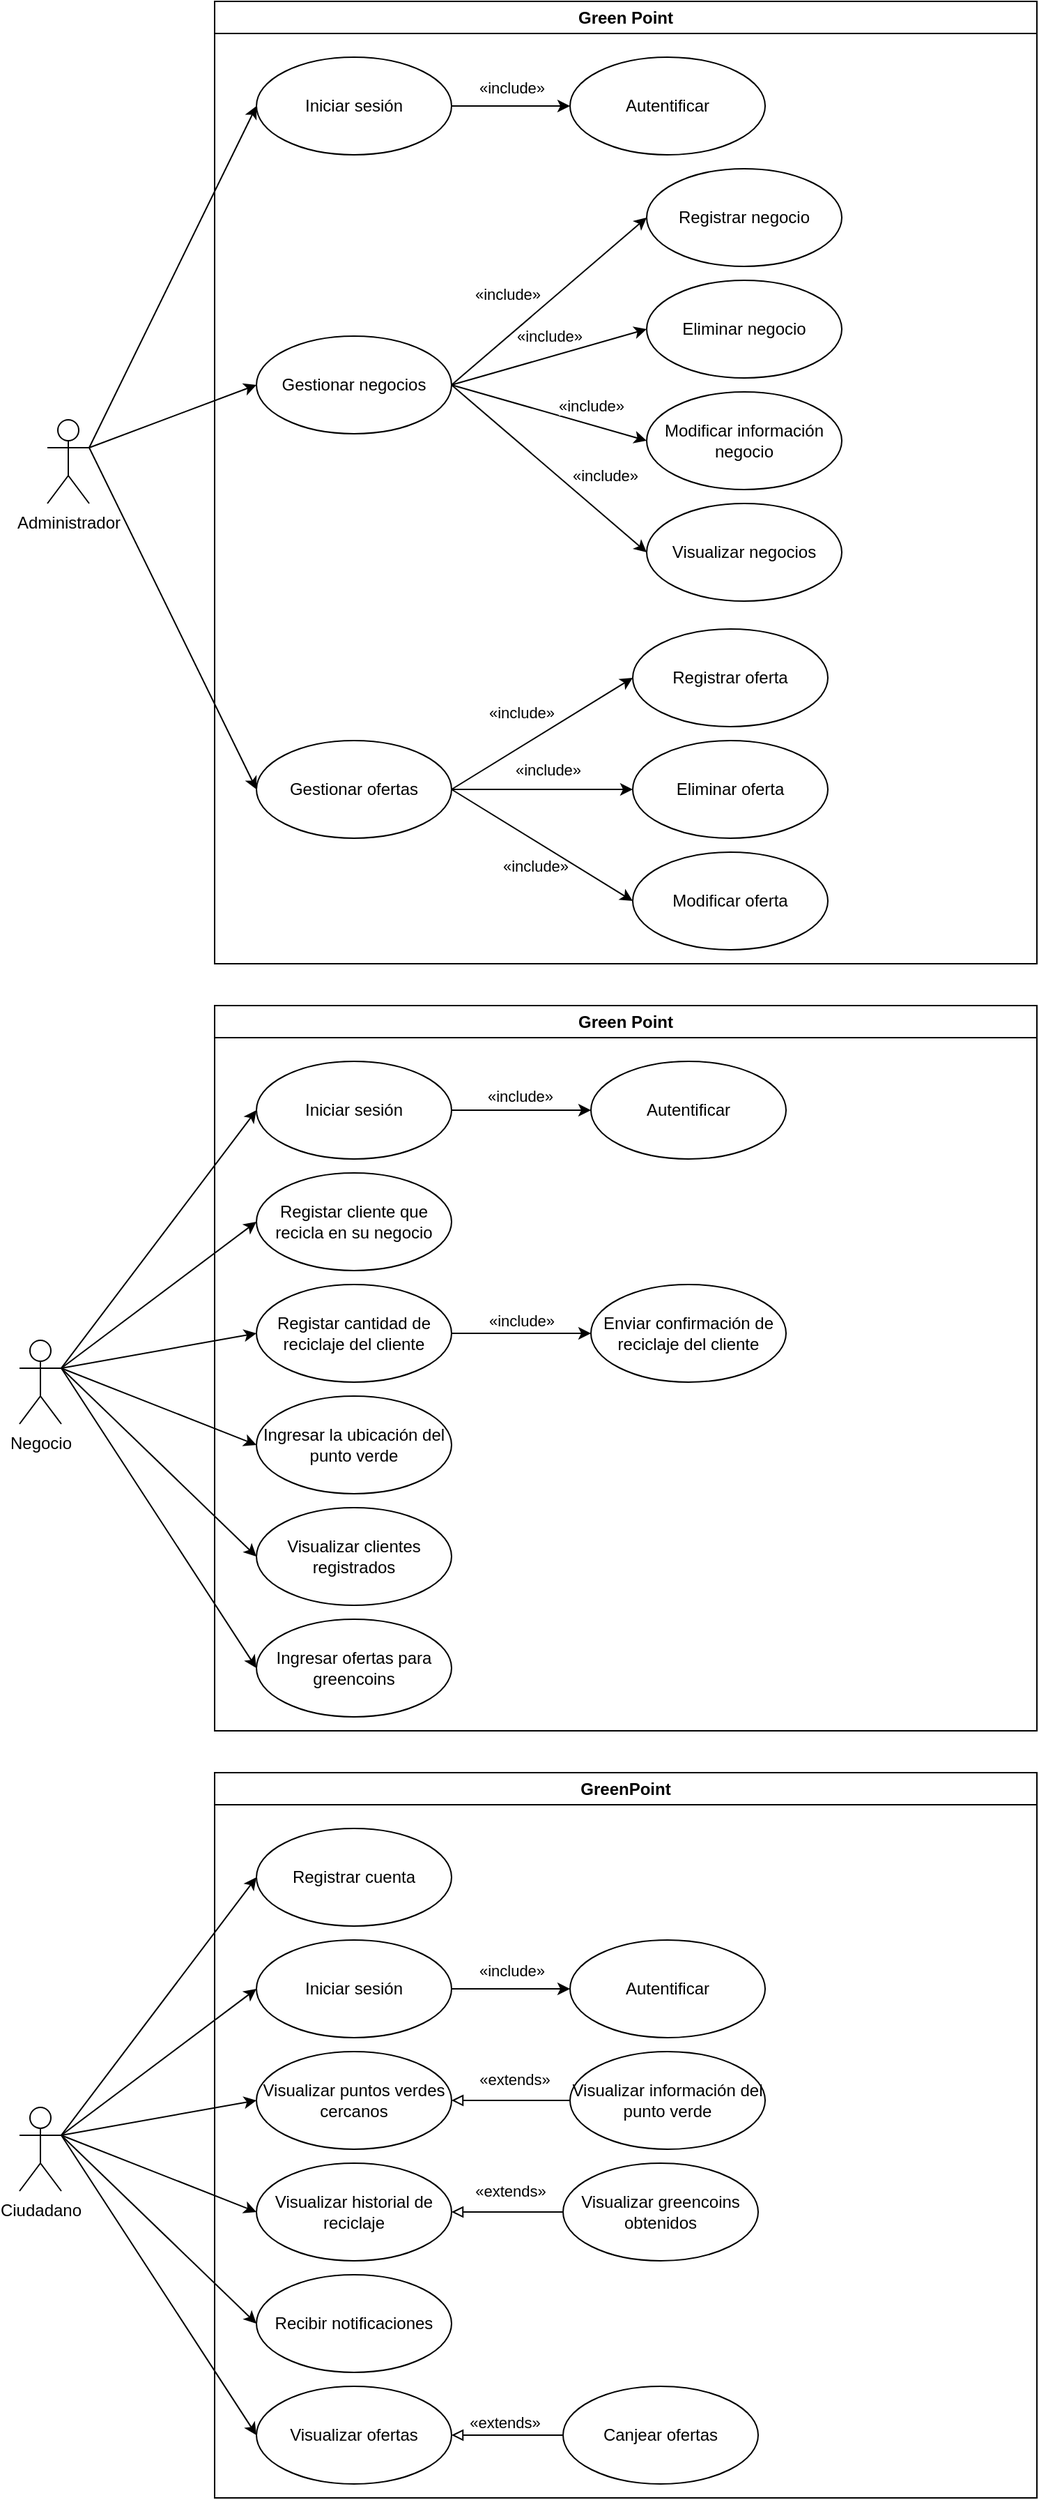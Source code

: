 <mxfile version="24.4.0" type="device">
  <diagram name="Página-1" id="bv2PWhdMY495QyxUX6iD">
    <mxGraphModel dx="1219" dy="713" grid="1" gridSize="10" guides="1" tooltips="1" connect="1" arrows="1" fold="1" page="1" pageScale="1" pageWidth="1654" pageHeight="2336" math="0" shadow="0">
      <root>
        <mxCell id="0" />
        <mxCell id="1" parent="0" />
        <mxCell id="gJbxYdYzpoIjI85zEcFn-1" value="Green Point" style="swimlane;whiteSpace=wrap;html=1;" parent="1" vertex="1">
          <mxGeometry x="260" y="40" width="590" height="690" as="geometry" />
        </mxCell>
        <mxCell id="T2kHPiVaMWIyzHQ4PCmO-20" value="Eliminar negocio" style="ellipse;whiteSpace=wrap;html=1;" vertex="1" parent="gJbxYdYzpoIjI85zEcFn-1">
          <mxGeometry x="310" y="200" width="140" height="70" as="geometry" />
        </mxCell>
        <mxCell id="T2kHPiVaMWIyzHQ4PCmO-19" value="Registrar negocio" style="ellipse;whiteSpace=wrap;html=1;" vertex="1" parent="gJbxYdYzpoIjI85zEcFn-1">
          <mxGeometry x="310" y="120" width="140" height="70" as="geometry" />
        </mxCell>
        <mxCell id="T2kHPiVaMWIyzHQ4PCmO-58" value="Modificar información negocio" style="ellipse;whiteSpace=wrap;html=1;" vertex="1" parent="gJbxYdYzpoIjI85zEcFn-1">
          <mxGeometry x="310" y="280" width="140" height="70" as="geometry" />
        </mxCell>
        <mxCell id="T2kHPiVaMWIyzHQ4PCmO-59" value="Visualizar negocios" style="ellipse;whiteSpace=wrap;html=1;" vertex="1" parent="gJbxYdYzpoIjI85zEcFn-1">
          <mxGeometry x="310" y="360" width="140" height="70" as="geometry" />
        </mxCell>
        <mxCell id="T2kHPiVaMWIyzHQ4PCmO-62" value="Gestionar negocios" style="ellipse;whiteSpace=wrap;html=1;" vertex="1" parent="gJbxYdYzpoIjI85zEcFn-1">
          <mxGeometry x="30" y="240" width="140" height="70" as="geometry" />
        </mxCell>
        <mxCell id="T2kHPiVaMWIyzHQ4PCmO-61" value="&lt;span style=&quot;color: rgb(0, 0, 0); font-family: Helvetica; font-size: 11px; font-style: normal; font-variant-ligatures: normal; font-variant-caps: normal; font-weight: 400; letter-spacing: normal; orphans: 2; text-align: center; text-indent: 0px; text-transform: none; widows: 2; word-spacing: 0px; -webkit-text-stroke-width: 0px; white-space: nowrap; background-color: rgb(255, 255, 255); text-decoration-thickness: initial; text-decoration-style: initial; text-decoration-color: initial; display: inline !important; float: none;&quot;&gt;«include»&lt;/span&gt;" style="rounded=0;orthogonalLoop=1;jettySize=auto;html=1;exitX=1;exitY=0.5;exitDx=0;exitDy=0;entryX=0;entryY=0.5;entryDx=0;entryDy=0;" edge="1" parent="gJbxYdYzpoIjI85zEcFn-1" source="T2kHPiVaMWIyzHQ4PCmO-62" target="T2kHPiVaMWIyzHQ4PCmO-59">
          <mxGeometry x="0.365" y="22" relative="1" as="geometry">
            <mxPoint as="offset" />
          </mxGeometry>
        </mxCell>
        <mxCell id="T2kHPiVaMWIyzHQ4PCmO-60" value="&lt;span style=&quot;color: rgb(0, 0, 0); font-family: Helvetica; font-size: 11px; font-style: normal; font-variant-ligatures: normal; font-variant-caps: normal; font-weight: 400; letter-spacing: normal; orphans: 2; text-align: center; text-indent: 0px; text-transform: none; widows: 2; word-spacing: 0px; -webkit-text-stroke-width: 0px; white-space: nowrap; background-color: rgb(255, 255, 255); text-decoration-thickness: initial; text-decoration-style: initial; text-decoration-color: initial; display: inline !important; float: none;&quot;&gt;«include»&lt;/span&gt;" style="rounded=0;orthogonalLoop=1;jettySize=auto;html=1;exitX=1;exitY=0.5;exitDx=0;exitDy=0;entryX=0;entryY=0.5;entryDx=0;entryDy=0;" edge="1" parent="gJbxYdYzpoIjI85zEcFn-1" source="T2kHPiVaMWIyzHQ4PCmO-62" target="T2kHPiVaMWIyzHQ4PCmO-58">
          <mxGeometry x="0.377" y="13" relative="1" as="geometry">
            <mxPoint as="offset" />
          </mxGeometry>
        </mxCell>
        <mxCell id="T2kHPiVaMWIyzHQ4PCmO-4" value="&lt;span style=&quot;color: rgb(0, 0, 0); font-family: Helvetica; font-size: 11px; font-style: normal; font-variant-ligatures: normal; font-variant-caps: normal; font-weight: 400; letter-spacing: normal; orphans: 2; text-align: center; text-indent: 0px; text-transform: none; widows: 2; word-spacing: 0px; -webkit-text-stroke-width: 0px; white-space: nowrap; background-color: rgb(255, 255, 255); text-decoration-thickness: initial; text-decoration-style: initial; text-decoration-color: initial; display: inline !important; float: none;&quot;&gt;«include»&lt;/span&gt;" style="rounded=0;orthogonalLoop=1;jettySize=auto;html=1;exitX=1;exitY=0.5;exitDx=0;exitDy=0;entryX=0;entryY=0.5;entryDx=0;entryDy=0;" edge="1" parent="gJbxYdYzpoIjI85zEcFn-1" source="T2kHPiVaMWIyzHQ4PCmO-62" target="T2kHPiVaMWIyzHQ4PCmO-20">
          <mxGeometry x="0.057" y="14" relative="1" as="geometry">
            <mxPoint x="160" y="340" as="targetPoint" />
            <mxPoint as="offset" />
          </mxGeometry>
        </mxCell>
        <mxCell id="T2kHPiVaMWIyzHQ4PCmO-3" value="&lt;span style=&quot;color: rgb(0, 0, 0); font-family: Helvetica; font-size: 11px; font-style: normal; font-variant-ligatures: normal; font-variant-caps: normal; font-weight: 400; letter-spacing: normal; orphans: 2; text-align: center; text-indent: 0px; text-transform: none; widows: 2; word-spacing: 0px; -webkit-text-stroke-width: 0px; white-space: nowrap; background-color: rgb(255, 255, 255); text-decoration-thickness: initial; text-decoration-style: initial; text-decoration-color: initial; display: inline !important; float: none;&quot;&gt;«include»&lt;/span&gt;" style="rounded=0;orthogonalLoop=1;jettySize=auto;html=1;exitX=1;exitY=0.5;exitDx=0;exitDy=0;entryX=0;entryY=0.5;entryDx=0;entryDy=0;" edge="1" parent="gJbxYdYzpoIjI85zEcFn-1" source="T2kHPiVaMWIyzHQ4PCmO-62" target="T2kHPiVaMWIyzHQ4PCmO-19">
          <mxGeometry x="-0.212" y="23" relative="1" as="geometry">
            <mxPoint as="offset" />
          </mxGeometry>
        </mxCell>
        <mxCell id="T2kHPiVaMWIyzHQ4PCmO-89" value="Eliminar oferta" style="ellipse;whiteSpace=wrap;html=1;" vertex="1" parent="gJbxYdYzpoIjI85zEcFn-1">
          <mxGeometry x="300" y="530" width="140" height="70" as="geometry" />
        </mxCell>
        <mxCell id="T2kHPiVaMWIyzHQ4PCmO-90" value="Registrar oferta" style="ellipse;whiteSpace=wrap;html=1;" vertex="1" parent="gJbxYdYzpoIjI85zEcFn-1">
          <mxGeometry x="300" y="450" width="140" height="70" as="geometry" />
        </mxCell>
        <mxCell id="T2kHPiVaMWIyzHQ4PCmO-91" value="Modificar oferta" style="ellipse;whiteSpace=wrap;html=1;" vertex="1" parent="gJbxYdYzpoIjI85zEcFn-1">
          <mxGeometry x="300" y="610" width="140" height="70" as="geometry" />
        </mxCell>
        <mxCell id="T2kHPiVaMWIyzHQ4PCmO-93" value="Gestionar ofertas" style="ellipse;whiteSpace=wrap;html=1;" vertex="1" parent="gJbxYdYzpoIjI85zEcFn-1">
          <mxGeometry x="30" y="530" width="140" height="70" as="geometry" />
        </mxCell>
        <mxCell id="T2kHPiVaMWIyzHQ4PCmO-95" value="&lt;span style=&quot;color: rgb(0, 0, 0); font-family: Helvetica; font-size: 11px; font-style: normal; font-variant-ligatures: normal; font-variant-caps: normal; font-weight: 400; letter-spacing: normal; orphans: 2; text-align: center; text-indent: 0px; text-transform: none; widows: 2; word-spacing: 0px; -webkit-text-stroke-width: 0px; white-space: nowrap; text-decoration-thickness: initial; text-decoration-style: initial; text-decoration-color: initial; float: none; display: inline !important;&quot;&gt;«include»&lt;/span&gt;" style="rounded=0;orthogonalLoop=1;jettySize=auto;html=1;exitX=1;exitY=0.5;exitDx=0;exitDy=0;entryX=0;entryY=0.5;entryDx=0;entryDy=0;labelBackgroundColor=none;" edge="1" parent="gJbxYdYzpoIjI85zEcFn-1" source="T2kHPiVaMWIyzHQ4PCmO-93" target="T2kHPiVaMWIyzHQ4PCmO-91">
          <mxGeometry x="0.047" y="-15" relative="1" as="geometry">
            <mxPoint as="offset" />
          </mxGeometry>
        </mxCell>
        <mxCell id="T2kHPiVaMWIyzHQ4PCmO-96" value="&lt;span style=&quot;color: rgb(0, 0, 0); font-family: Helvetica; font-size: 11px; font-style: normal; font-variant-ligatures: normal; font-variant-caps: normal; font-weight: 400; letter-spacing: normal; orphans: 2; text-align: center; text-indent: 0px; text-transform: none; widows: 2; word-spacing: 0px; -webkit-text-stroke-width: 0px; white-space: nowrap; background-color: rgb(255, 255, 255); text-decoration-thickness: initial; text-decoration-style: initial; text-decoration-color: initial; display: inline !important; float: none;&quot;&gt;«include»&lt;/span&gt;" style="rounded=0;orthogonalLoop=1;jettySize=auto;html=1;exitX=1;exitY=0.5;exitDx=0;exitDy=0;entryX=0;entryY=0.5;entryDx=0;entryDy=0;" edge="1" parent="gJbxYdYzpoIjI85zEcFn-1" source="T2kHPiVaMWIyzHQ4PCmO-93" target="T2kHPiVaMWIyzHQ4PCmO-89">
          <mxGeometry x="0.057" y="14" relative="1" as="geometry">
            <mxPoint x="150" y="670" as="targetPoint" />
            <mxPoint as="offset" />
          </mxGeometry>
        </mxCell>
        <mxCell id="T2kHPiVaMWIyzHQ4PCmO-97" value="&lt;span style=&quot;color: rgb(0, 0, 0); font-family: Helvetica; font-size: 11px; font-style: normal; font-variant-ligatures: normal; font-variant-caps: normal; font-weight: 400; letter-spacing: normal; orphans: 2; text-align: center; text-indent: 0px; text-transform: none; widows: 2; word-spacing: 0px; -webkit-text-stroke-width: 0px; white-space: nowrap; background-color: rgb(255, 255, 255); text-decoration-thickness: initial; text-decoration-style: initial; text-decoration-color: initial; display: inline !important; float: none;&quot;&gt;«include»&lt;/span&gt;" style="rounded=0;orthogonalLoop=1;jettySize=auto;html=1;exitX=1;exitY=0.5;exitDx=0;exitDy=0;entryX=0;entryY=0.5;entryDx=0;entryDy=0;" edge="1" parent="gJbxYdYzpoIjI85zEcFn-1" source="T2kHPiVaMWIyzHQ4PCmO-93" target="T2kHPiVaMWIyzHQ4PCmO-90">
          <mxGeometry x="-0.064" y="21" relative="1" as="geometry">
            <mxPoint as="offset" />
          </mxGeometry>
        </mxCell>
        <mxCell id="T2kHPiVaMWIyzHQ4PCmO-99" value="Iniciar sesión" style="ellipse;whiteSpace=wrap;html=1;" vertex="1" parent="gJbxYdYzpoIjI85zEcFn-1">
          <mxGeometry x="30" y="40" width="140" height="70" as="geometry" />
        </mxCell>
        <mxCell id="T2kHPiVaMWIyzHQ4PCmO-101" value="" style="rounded=0;orthogonalLoop=1;jettySize=auto;html=1;" edge="1" parent="gJbxYdYzpoIjI85zEcFn-1" source="T2kHPiVaMWIyzHQ4PCmO-99" target="T2kHPiVaMWIyzHQ4PCmO-100">
          <mxGeometry relative="1" as="geometry" />
        </mxCell>
        <mxCell id="T2kHPiVaMWIyzHQ4PCmO-102" value="«include»" style="edgeLabel;html=1;align=center;verticalAlign=middle;resizable=0;points=[];" vertex="1" connectable="0" parent="T2kHPiVaMWIyzHQ4PCmO-101">
          <mxGeometry x="-0.005" y="-1" relative="1" as="geometry">
            <mxPoint y="-14" as="offset" />
          </mxGeometry>
        </mxCell>
        <mxCell id="T2kHPiVaMWIyzHQ4PCmO-100" value="Autentificar" style="ellipse;whiteSpace=wrap;html=1;" vertex="1" parent="gJbxYdYzpoIjI85zEcFn-1">
          <mxGeometry x="255" y="40" width="140" height="70" as="geometry" />
        </mxCell>
        <mxCell id="T2kHPiVaMWIyzHQ4PCmO-88" style="rounded=0;orthogonalLoop=1;jettySize=auto;html=1;exitX=1;exitY=0.333;exitDx=0;exitDy=0;exitPerimeter=0;entryX=0;entryY=0.5;entryDx=0;entryDy=0;" edge="1" parent="1" source="gJbxYdYzpoIjI85zEcFn-2" target="T2kHPiVaMWIyzHQ4PCmO-62">
          <mxGeometry relative="1" as="geometry" />
        </mxCell>
        <mxCell id="T2kHPiVaMWIyzHQ4PCmO-98" style="rounded=0;orthogonalLoop=1;jettySize=auto;html=1;exitX=1;exitY=0.333;exitDx=0;exitDy=0;exitPerimeter=0;entryX=0;entryY=0.5;entryDx=0;entryDy=0;" edge="1" parent="1" source="gJbxYdYzpoIjI85zEcFn-2" target="T2kHPiVaMWIyzHQ4PCmO-93">
          <mxGeometry relative="1" as="geometry" />
        </mxCell>
        <mxCell id="T2kHPiVaMWIyzHQ4PCmO-106" style="rounded=0;orthogonalLoop=1;jettySize=auto;html=1;exitX=1;exitY=0.333;exitDx=0;exitDy=0;exitPerimeter=0;entryX=0;entryY=0.5;entryDx=0;entryDy=0;" edge="1" parent="1" source="gJbxYdYzpoIjI85zEcFn-2" target="T2kHPiVaMWIyzHQ4PCmO-99">
          <mxGeometry relative="1" as="geometry" />
        </mxCell>
        <mxCell id="gJbxYdYzpoIjI85zEcFn-2" value="Administrador" style="shape=umlActor;verticalLabelPosition=bottom;verticalAlign=top;html=1;outlineConnect=0;" parent="1" vertex="1">
          <mxGeometry x="140" y="340" width="30" height="60" as="geometry" />
        </mxCell>
        <mxCell id="T2kHPiVaMWIyzHQ4PCmO-77" style="rounded=0;orthogonalLoop=1;jettySize=auto;html=1;exitX=1;exitY=0.333;exitDx=0;exitDy=0;exitPerimeter=0;entryX=0;entryY=0.5;entryDx=0;entryDy=0;" edge="1" parent="1" source="gJbxYdYzpoIjI85zEcFn-3" target="T2kHPiVaMWIyzHQ4PCmO-14">
          <mxGeometry relative="1" as="geometry" />
        </mxCell>
        <mxCell id="T2kHPiVaMWIyzHQ4PCmO-78" style="rounded=0;orthogonalLoop=1;jettySize=auto;html=1;exitX=1;exitY=0.333;exitDx=0;exitDy=0;exitPerimeter=0;entryX=0;entryY=0.5;entryDx=0;entryDy=0;" edge="1" parent="1" source="gJbxYdYzpoIjI85zEcFn-3" target="T2kHPiVaMWIyzHQ4PCmO-63">
          <mxGeometry relative="1" as="geometry" />
        </mxCell>
        <mxCell id="T2kHPiVaMWIyzHQ4PCmO-79" style="rounded=0;orthogonalLoop=1;jettySize=auto;html=1;exitX=1;exitY=0.333;exitDx=0;exitDy=0;exitPerimeter=0;entryX=0;entryY=0.5;entryDx=0;entryDy=0;" edge="1" parent="1" source="gJbxYdYzpoIjI85zEcFn-3" target="T2kHPiVaMWIyzHQ4PCmO-5">
          <mxGeometry relative="1" as="geometry" />
        </mxCell>
        <mxCell id="T2kHPiVaMWIyzHQ4PCmO-80" style="rounded=0;orthogonalLoop=1;jettySize=auto;html=1;exitX=1;exitY=0.333;exitDx=0;exitDy=0;exitPerimeter=0;entryX=0;entryY=0.5;entryDx=0;entryDy=0;" edge="1" parent="1" source="gJbxYdYzpoIjI85zEcFn-3" target="T2kHPiVaMWIyzHQ4PCmO-12">
          <mxGeometry relative="1" as="geometry" />
        </mxCell>
        <mxCell id="T2kHPiVaMWIyzHQ4PCmO-81" style="rounded=0;orthogonalLoop=1;jettySize=auto;html=1;exitX=1;exitY=0.333;exitDx=0;exitDy=0;exitPerimeter=0;entryX=0;entryY=0.5;entryDx=0;entryDy=0;" edge="1" parent="1" source="gJbxYdYzpoIjI85zEcFn-3" target="T2kHPiVaMWIyzHQ4PCmO-18">
          <mxGeometry relative="1" as="geometry" />
        </mxCell>
        <mxCell id="T2kHPiVaMWIyzHQ4PCmO-85" style="rounded=0;orthogonalLoop=1;jettySize=auto;html=1;exitX=1;exitY=0.333;exitDx=0;exitDy=0;exitPerimeter=0;entryX=0;entryY=0.5;entryDx=0;entryDy=0;" edge="1" parent="1" source="gJbxYdYzpoIjI85zEcFn-3" target="T2kHPiVaMWIyzHQ4PCmO-84">
          <mxGeometry relative="1" as="geometry" />
        </mxCell>
        <mxCell id="gJbxYdYzpoIjI85zEcFn-3" value="Negocio" style="shape=umlActor;verticalLabelPosition=bottom;verticalAlign=top;html=1;outlineConnect=0;" parent="1" vertex="1">
          <mxGeometry x="120" y="1000" width="30" height="60" as="geometry" />
        </mxCell>
        <mxCell id="T2kHPiVaMWIyzHQ4PCmO-32" value="Green Point" style="swimlane;whiteSpace=wrap;html=1;" vertex="1" parent="1">
          <mxGeometry x="260" y="760" width="590" height="520" as="geometry" />
        </mxCell>
        <mxCell id="T2kHPiVaMWIyzHQ4PCmO-14" value="Iniciar sesión" style="ellipse;whiteSpace=wrap;html=1;" vertex="1" parent="T2kHPiVaMWIyzHQ4PCmO-32">
          <mxGeometry x="30" y="40" width="140" height="70" as="geometry" />
        </mxCell>
        <mxCell id="T2kHPiVaMWIyzHQ4PCmO-5" value="Registar cantidad de reciclaje del cliente" style="ellipse;whiteSpace=wrap;html=1;" vertex="1" parent="T2kHPiVaMWIyzHQ4PCmO-32">
          <mxGeometry x="30" y="200" width="140" height="70" as="geometry" />
        </mxCell>
        <mxCell id="T2kHPiVaMWIyzHQ4PCmO-6" value="Enviar confirmación de reciclaje del cliente" style="ellipse;whiteSpace=wrap;html=1;" vertex="1" parent="T2kHPiVaMWIyzHQ4PCmO-32">
          <mxGeometry x="270" y="200" width="140" height="70" as="geometry" />
        </mxCell>
        <mxCell id="T2kHPiVaMWIyzHQ4PCmO-15" value="Autentificar" style="ellipse;whiteSpace=wrap;html=1;" vertex="1" parent="T2kHPiVaMWIyzHQ4PCmO-32">
          <mxGeometry x="270" y="40" width="140" height="70" as="geometry" />
        </mxCell>
        <mxCell id="T2kHPiVaMWIyzHQ4PCmO-10" style="rounded=0;orthogonalLoop=1;jettySize=auto;html=1;entryX=1;entryY=0.5;entryDx=0;entryDy=0;endArrow=none;endFill=0;exitX=0;exitY=0.5;exitDx=0;exitDy=0;startArrow=classic;startFill=1;" edge="1" parent="T2kHPiVaMWIyzHQ4PCmO-32" source="T2kHPiVaMWIyzHQ4PCmO-6" target="T2kHPiVaMWIyzHQ4PCmO-5">
          <mxGeometry relative="1" as="geometry" />
        </mxCell>
        <mxCell id="T2kHPiVaMWIyzHQ4PCmO-11" value="«include»" style="edgeLabel;html=1;align=center;verticalAlign=middle;resizable=0;points=[];" vertex="1" connectable="0" parent="T2kHPiVaMWIyzHQ4PCmO-10">
          <mxGeometry x="-0.18" y="3" relative="1" as="geometry">
            <mxPoint x="-9" y="-12" as="offset" />
          </mxGeometry>
        </mxCell>
        <mxCell id="T2kHPiVaMWIyzHQ4PCmO-16" value="" style="rounded=0;orthogonalLoop=1;jettySize=auto;html=1;" edge="1" parent="T2kHPiVaMWIyzHQ4PCmO-32" source="T2kHPiVaMWIyzHQ4PCmO-14" target="T2kHPiVaMWIyzHQ4PCmO-15">
          <mxGeometry relative="1" as="geometry" />
        </mxCell>
        <mxCell id="T2kHPiVaMWIyzHQ4PCmO-17" value="«include»" style="edgeLabel;html=1;align=center;verticalAlign=middle;resizable=0;points=[];" vertex="1" connectable="0" parent="T2kHPiVaMWIyzHQ4PCmO-16">
          <mxGeometry x="-0.005" y="-1" relative="1" as="geometry">
            <mxPoint x="-1" y="-11" as="offset" />
          </mxGeometry>
        </mxCell>
        <mxCell id="T2kHPiVaMWIyzHQ4PCmO-12" value="Ingresar la ubicación del punto verde" style="ellipse;whiteSpace=wrap;html=1;" vertex="1" parent="T2kHPiVaMWIyzHQ4PCmO-32">
          <mxGeometry x="30" y="280" width="140" height="70" as="geometry" />
        </mxCell>
        <mxCell id="T2kHPiVaMWIyzHQ4PCmO-18" value="Visualizar clientes registrados" style="ellipse;whiteSpace=wrap;html=1;" vertex="1" parent="T2kHPiVaMWIyzHQ4PCmO-32">
          <mxGeometry x="30" y="360" width="140" height="70" as="geometry" />
        </mxCell>
        <mxCell id="T2kHPiVaMWIyzHQ4PCmO-63" value="Registar cliente que recicla en su negocio" style="ellipse;whiteSpace=wrap;html=1;" vertex="1" parent="T2kHPiVaMWIyzHQ4PCmO-32">
          <mxGeometry x="30" y="120" width="140" height="70" as="geometry" />
        </mxCell>
        <mxCell id="T2kHPiVaMWIyzHQ4PCmO-84" value="Ingresar ofertas para greencoins" style="ellipse;whiteSpace=wrap;html=1;" vertex="1" parent="T2kHPiVaMWIyzHQ4PCmO-32">
          <mxGeometry x="30" y="440" width="140" height="70" as="geometry" />
        </mxCell>
        <mxCell id="T2kHPiVaMWIyzHQ4PCmO-46" value="GreenPoint" style="swimlane;whiteSpace=wrap;html=1;" vertex="1" parent="1">
          <mxGeometry x="260" y="1310" width="590" height="520" as="geometry" />
        </mxCell>
        <mxCell id="T2kHPiVaMWIyzHQ4PCmO-50" value="Visualizar greencoins obtenidos" style="ellipse;whiteSpace=wrap;html=1;" vertex="1" parent="T2kHPiVaMWIyzHQ4PCmO-46">
          <mxGeometry x="250" y="280" width="140" height="70" as="geometry" />
        </mxCell>
        <mxCell id="T2kHPiVaMWIyzHQ4PCmO-52" value="Visualizar historial de reciclaje" style="ellipse;whiteSpace=wrap;html=1;" vertex="1" parent="T2kHPiVaMWIyzHQ4PCmO-46">
          <mxGeometry x="30" y="280" width="140" height="70" as="geometry" />
        </mxCell>
        <mxCell id="T2kHPiVaMWIyzHQ4PCmO-53" value="Registrar cuenta" style="ellipse;whiteSpace=wrap;html=1;" vertex="1" parent="T2kHPiVaMWIyzHQ4PCmO-46">
          <mxGeometry x="30" y="40" width="140" height="70" as="geometry" />
        </mxCell>
        <mxCell id="T2kHPiVaMWIyzHQ4PCmO-54" value="Visualizar puntos verdes cercanos" style="ellipse;whiteSpace=wrap;html=1;" vertex="1" parent="T2kHPiVaMWIyzHQ4PCmO-46">
          <mxGeometry x="30" y="200" width="140" height="70" as="geometry" />
        </mxCell>
        <mxCell id="T2kHPiVaMWIyzHQ4PCmO-55" style="rounded=0;orthogonalLoop=1;jettySize=auto;html=1;endArrow=block;endFill=0;exitX=0;exitY=0.5;exitDx=0;exitDy=0;" edge="1" parent="T2kHPiVaMWIyzHQ4PCmO-46" source="T2kHPiVaMWIyzHQ4PCmO-50" target="T2kHPiVaMWIyzHQ4PCmO-52">
          <mxGeometry relative="1" as="geometry">
            <mxPoint x="163" y="210" as="sourcePoint" />
            <mxPoint x="253" y="220" as="targetPoint" />
          </mxGeometry>
        </mxCell>
        <mxCell id="T2kHPiVaMWIyzHQ4PCmO-56" value="«extends»" style="edgeLabel;html=1;align=center;verticalAlign=middle;resizable=0;points=[];" vertex="1" connectable="0" parent="T2kHPiVaMWIyzHQ4PCmO-55">
          <mxGeometry x="-0.18" y="3" relative="1" as="geometry">
            <mxPoint x="-5" y="-18" as="offset" />
          </mxGeometry>
        </mxCell>
        <mxCell id="T2kHPiVaMWIyzHQ4PCmO-64" value="Iniciar sesión" style="ellipse;whiteSpace=wrap;html=1;" vertex="1" parent="T2kHPiVaMWIyzHQ4PCmO-46">
          <mxGeometry x="30" y="120" width="140" height="70" as="geometry" />
        </mxCell>
        <mxCell id="T2kHPiVaMWIyzHQ4PCmO-65" value="Autentificar" style="ellipse;whiteSpace=wrap;html=1;" vertex="1" parent="T2kHPiVaMWIyzHQ4PCmO-46">
          <mxGeometry x="255" y="120" width="140" height="70" as="geometry" />
        </mxCell>
        <mxCell id="T2kHPiVaMWIyzHQ4PCmO-66" value="" style="rounded=0;orthogonalLoop=1;jettySize=auto;html=1;" edge="1" parent="T2kHPiVaMWIyzHQ4PCmO-46" source="T2kHPiVaMWIyzHQ4PCmO-64" target="T2kHPiVaMWIyzHQ4PCmO-65">
          <mxGeometry relative="1" as="geometry" />
        </mxCell>
        <mxCell id="T2kHPiVaMWIyzHQ4PCmO-67" value="«include»" style="edgeLabel;html=1;align=center;verticalAlign=middle;resizable=0;points=[];" vertex="1" connectable="0" parent="T2kHPiVaMWIyzHQ4PCmO-66">
          <mxGeometry x="-0.005" y="-1" relative="1" as="geometry">
            <mxPoint y="-14" as="offset" />
          </mxGeometry>
        </mxCell>
        <mxCell id="T2kHPiVaMWIyzHQ4PCmO-51" value="Recibir notificaciones" style="ellipse;whiteSpace=wrap;html=1;" vertex="1" parent="T2kHPiVaMWIyzHQ4PCmO-46">
          <mxGeometry x="30" y="360" width="140" height="70" as="geometry" />
        </mxCell>
        <mxCell id="T2kHPiVaMWIyzHQ4PCmO-74" value="Visualizar información del punto verde" style="ellipse;whiteSpace=wrap;html=1;" vertex="1" parent="T2kHPiVaMWIyzHQ4PCmO-46">
          <mxGeometry x="255" y="200" width="140" height="70" as="geometry" />
        </mxCell>
        <mxCell id="T2kHPiVaMWIyzHQ4PCmO-75" style="rounded=0;orthogonalLoop=1;jettySize=auto;html=1;endArrow=block;endFill=0;exitX=0;exitY=0.5;exitDx=0;exitDy=0;" edge="1" parent="T2kHPiVaMWIyzHQ4PCmO-46" source="T2kHPiVaMWIyzHQ4PCmO-74">
          <mxGeometry relative="1" as="geometry">
            <mxPoint x="163" y="130" as="sourcePoint" />
            <mxPoint x="170" y="235" as="targetPoint" />
          </mxGeometry>
        </mxCell>
        <mxCell id="T2kHPiVaMWIyzHQ4PCmO-76" value="«extends»" style="edgeLabel;html=1;align=center;verticalAlign=middle;resizable=0;points=[];" vertex="1" connectable="0" parent="T2kHPiVaMWIyzHQ4PCmO-75">
          <mxGeometry x="-0.18" y="3" relative="1" as="geometry">
            <mxPoint x="-5" y="-18" as="offset" />
          </mxGeometry>
        </mxCell>
        <mxCell id="T2kHPiVaMWIyzHQ4PCmO-87" value="«extends»" style="edgeStyle=orthogonalEdgeStyle;rounded=0;orthogonalLoop=1;jettySize=auto;html=1;entryX=0;entryY=0.5;entryDx=0;entryDy=0;startArrow=block;startFill=0;endArrow=none;endFill=0;" edge="1" parent="T2kHPiVaMWIyzHQ4PCmO-46" source="T2kHPiVaMWIyzHQ4PCmO-82" target="T2kHPiVaMWIyzHQ4PCmO-86">
          <mxGeometry x="-0.059" y="9" relative="1" as="geometry">
            <mxPoint as="offset" />
          </mxGeometry>
        </mxCell>
        <mxCell id="T2kHPiVaMWIyzHQ4PCmO-82" value="Visualizar ofertas" style="ellipse;whiteSpace=wrap;html=1;" vertex="1" parent="T2kHPiVaMWIyzHQ4PCmO-46">
          <mxGeometry x="30" y="440" width="140" height="70" as="geometry" />
        </mxCell>
        <mxCell id="T2kHPiVaMWIyzHQ4PCmO-86" value="Canjear ofertas" style="ellipse;whiteSpace=wrap;html=1;" vertex="1" parent="T2kHPiVaMWIyzHQ4PCmO-46">
          <mxGeometry x="250" y="440" width="140" height="70" as="geometry" />
        </mxCell>
        <mxCell id="T2kHPiVaMWIyzHQ4PCmO-69" style="rounded=0;orthogonalLoop=1;jettySize=auto;html=1;exitX=1;exitY=0.333;exitDx=0;exitDy=0;exitPerimeter=0;entryX=0;entryY=0.5;entryDx=0;entryDy=0;" edge="1" parent="1" source="T2kHPiVaMWIyzHQ4PCmO-57" target="T2kHPiVaMWIyzHQ4PCmO-64">
          <mxGeometry relative="1" as="geometry" />
        </mxCell>
        <mxCell id="T2kHPiVaMWIyzHQ4PCmO-70" style="rounded=0;orthogonalLoop=1;jettySize=auto;html=1;exitX=1;exitY=0.333;exitDx=0;exitDy=0;exitPerimeter=0;entryX=0;entryY=0.5;entryDx=0;entryDy=0;" edge="1" parent="1" source="T2kHPiVaMWIyzHQ4PCmO-57" target="T2kHPiVaMWIyzHQ4PCmO-54">
          <mxGeometry relative="1" as="geometry" />
        </mxCell>
        <mxCell id="T2kHPiVaMWIyzHQ4PCmO-71" style="rounded=0;orthogonalLoop=1;jettySize=auto;html=1;exitX=1;exitY=0.333;exitDx=0;exitDy=0;exitPerimeter=0;entryX=0;entryY=0.5;entryDx=0;entryDy=0;" edge="1" parent="1" source="T2kHPiVaMWIyzHQ4PCmO-57" target="T2kHPiVaMWIyzHQ4PCmO-52">
          <mxGeometry relative="1" as="geometry" />
        </mxCell>
        <mxCell id="T2kHPiVaMWIyzHQ4PCmO-72" style="rounded=0;orthogonalLoop=1;jettySize=auto;html=1;exitX=1;exitY=0.333;exitDx=0;exitDy=0;exitPerimeter=0;entryX=0;entryY=0.5;entryDx=0;entryDy=0;" edge="1" parent="1" source="T2kHPiVaMWIyzHQ4PCmO-57" target="T2kHPiVaMWIyzHQ4PCmO-51">
          <mxGeometry relative="1" as="geometry" />
        </mxCell>
        <mxCell id="T2kHPiVaMWIyzHQ4PCmO-83" style="rounded=0;orthogonalLoop=1;jettySize=auto;html=1;exitX=1;exitY=0.333;exitDx=0;exitDy=0;exitPerimeter=0;entryX=0;entryY=0.5;entryDx=0;entryDy=0;" edge="1" parent="1" source="T2kHPiVaMWIyzHQ4PCmO-57" target="T2kHPiVaMWIyzHQ4PCmO-82">
          <mxGeometry relative="1" as="geometry" />
        </mxCell>
        <mxCell id="T2kHPiVaMWIyzHQ4PCmO-57" value="Ciudadano" style="shape=umlActor;verticalLabelPosition=bottom;verticalAlign=top;html=1;outlineConnect=0;" vertex="1" parent="1">
          <mxGeometry x="120" y="1550" width="30" height="60" as="geometry" />
        </mxCell>
        <mxCell id="T2kHPiVaMWIyzHQ4PCmO-49" style="rounded=0;orthogonalLoop=1;jettySize=auto;html=1;exitX=1;exitY=0.333;exitDx=0;exitDy=0;exitPerimeter=0;entryX=0;entryY=0.5;entryDx=0;entryDy=0;" edge="1" parent="1" source="T2kHPiVaMWIyzHQ4PCmO-57" target="T2kHPiVaMWIyzHQ4PCmO-53">
          <mxGeometry relative="1" as="geometry">
            <mxPoint x="-527" y="1450" as="targetPoint" />
          </mxGeometry>
        </mxCell>
      </root>
    </mxGraphModel>
  </diagram>
</mxfile>
